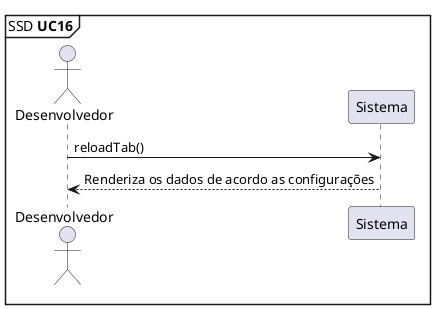 @startuml

mainframe SSD **UC16** 

'UC16: Como gerente de projeto, desejo recarregar os dados da extensão.

actor       Desenvolvedor as Dev
participant Sistema       as System

Dev -> System: reloadTab()
Dev <-- System: Renderiza os dados de acordo as configurações

@enduml
